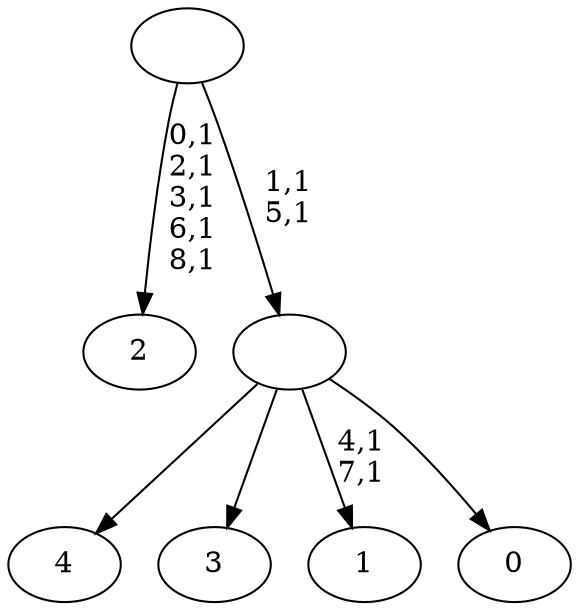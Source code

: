 digraph T {
	14 [label="4"]
	13 [label="3"]
	12 [label="2"]
	6 [label="1"]
	3 [label="0"]
	2 [label=""]
	0 [label=""]
	2 -> 6 [label="4,1\n7,1"]
	2 -> 14 [label=""]
	2 -> 13 [label=""]
	2 -> 3 [label=""]
	0 -> 2 [label="1,1\n5,1"]
	0 -> 12 [label="0,1\n2,1\n3,1\n6,1\n8,1"]
}
